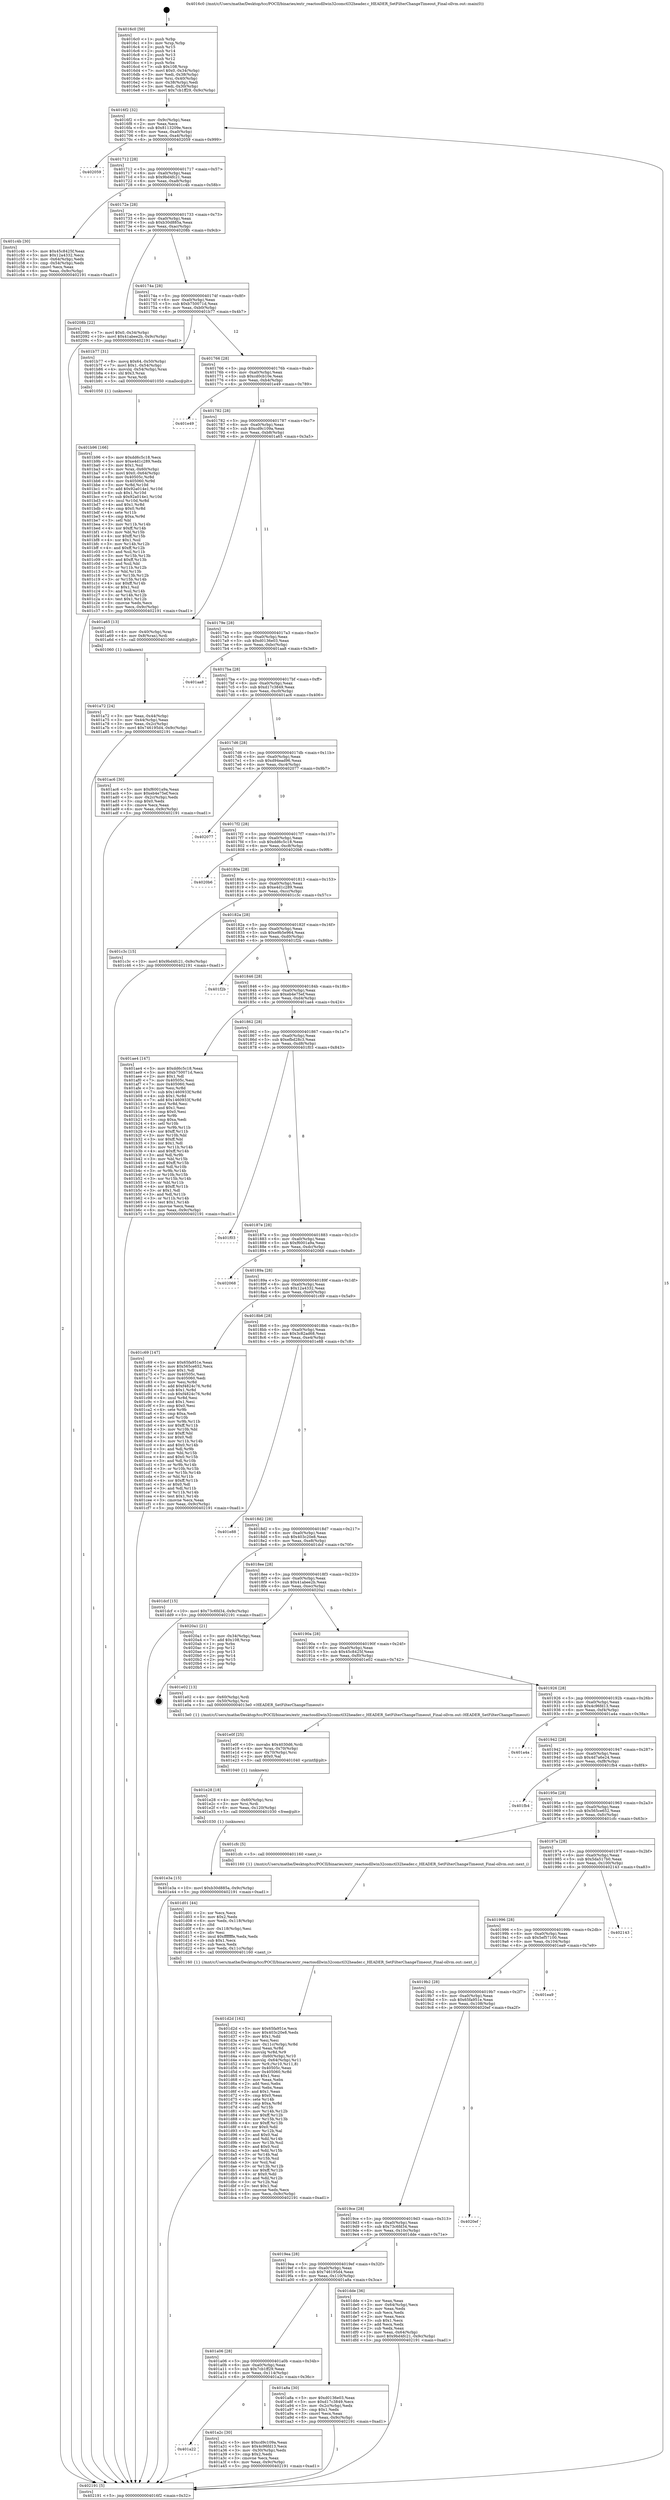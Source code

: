 digraph "0x4016c0" {
  label = "0x4016c0 (/mnt/c/Users/mathe/Desktop/tcc/POCII/binaries/extr_reactosdllwin32comctl32header.c_HEADER_SetFilterChangeTimeout_Final-ollvm.out::main(0))"
  labelloc = "t"
  node[shape=record]

  Entry [label="",width=0.3,height=0.3,shape=circle,fillcolor=black,style=filled]
  "0x4016f2" [label="{
     0x4016f2 [32]\l
     | [instrs]\l
     &nbsp;&nbsp;0x4016f2 \<+6\>: mov -0x9c(%rbp),%eax\l
     &nbsp;&nbsp;0x4016f8 \<+2\>: mov %eax,%ecx\l
     &nbsp;&nbsp;0x4016fa \<+6\>: sub $0x8113209e,%ecx\l
     &nbsp;&nbsp;0x401700 \<+6\>: mov %eax,-0xa0(%rbp)\l
     &nbsp;&nbsp;0x401706 \<+6\>: mov %ecx,-0xa4(%rbp)\l
     &nbsp;&nbsp;0x40170c \<+6\>: je 0000000000402059 \<main+0x999\>\l
  }"]
  "0x402059" [label="{
     0x402059\l
  }", style=dashed]
  "0x401712" [label="{
     0x401712 [28]\l
     | [instrs]\l
     &nbsp;&nbsp;0x401712 \<+5\>: jmp 0000000000401717 \<main+0x57\>\l
     &nbsp;&nbsp;0x401717 \<+6\>: mov -0xa0(%rbp),%eax\l
     &nbsp;&nbsp;0x40171d \<+5\>: sub $0x9bd4fc21,%eax\l
     &nbsp;&nbsp;0x401722 \<+6\>: mov %eax,-0xa8(%rbp)\l
     &nbsp;&nbsp;0x401728 \<+6\>: je 0000000000401c4b \<main+0x58b\>\l
  }"]
  Exit [label="",width=0.3,height=0.3,shape=circle,fillcolor=black,style=filled,peripheries=2]
  "0x401c4b" [label="{
     0x401c4b [30]\l
     | [instrs]\l
     &nbsp;&nbsp;0x401c4b \<+5\>: mov $0x45c8425f,%eax\l
     &nbsp;&nbsp;0x401c50 \<+5\>: mov $0x12a4332,%ecx\l
     &nbsp;&nbsp;0x401c55 \<+3\>: mov -0x64(%rbp),%edx\l
     &nbsp;&nbsp;0x401c58 \<+3\>: cmp -0x54(%rbp),%edx\l
     &nbsp;&nbsp;0x401c5b \<+3\>: cmovl %ecx,%eax\l
     &nbsp;&nbsp;0x401c5e \<+6\>: mov %eax,-0x9c(%rbp)\l
     &nbsp;&nbsp;0x401c64 \<+5\>: jmp 0000000000402191 \<main+0xad1\>\l
  }"]
  "0x40172e" [label="{
     0x40172e [28]\l
     | [instrs]\l
     &nbsp;&nbsp;0x40172e \<+5\>: jmp 0000000000401733 \<main+0x73\>\l
     &nbsp;&nbsp;0x401733 \<+6\>: mov -0xa0(%rbp),%eax\l
     &nbsp;&nbsp;0x401739 \<+5\>: sub $0xb30d885a,%eax\l
     &nbsp;&nbsp;0x40173e \<+6\>: mov %eax,-0xac(%rbp)\l
     &nbsp;&nbsp;0x401744 \<+6\>: je 000000000040208b \<main+0x9cb\>\l
  }"]
  "0x401e3a" [label="{
     0x401e3a [15]\l
     | [instrs]\l
     &nbsp;&nbsp;0x401e3a \<+10\>: movl $0xb30d885a,-0x9c(%rbp)\l
     &nbsp;&nbsp;0x401e44 \<+5\>: jmp 0000000000402191 \<main+0xad1\>\l
  }"]
  "0x40208b" [label="{
     0x40208b [22]\l
     | [instrs]\l
     &nbsp;&nbsp;0x40208b \<+7\>: movl $0x0,-0x34(%rbp)\l
     &nbsp;&nbsp;0x402092 \<+10\>: movl $0x41abee2b,-0x9c(%rbp)\l
     &nbsp;&nbsp;0x40209c \<+5\>: jmp 0000000000402191 \<main+0xad1\>\l
  }"]
  "0x40174a" [label="{
     0x40174a [28]\l
     | [instrs]\l
     &nbsp;&nbsp;0x40174a \<+5\>: jmp 000000000040174f \<main+0x8f\>\l
     &nbsp;&nbsp;0x40174f \<+6\>: mov -0xa0(%rbp),%eax\l
     &nbsp;&nbsp;0x401755 \<+5\>: sub $0xb750071d,%eax\l
     &nbsp;&nbsp;0x40175a \<+6\>: mov %eax,-0xb0(%rbp)\l
     &nbsp;&nbsp;0x401760 \<+6\>: je 0000000000401b77 \<main+0x4b7\>\l
  }"]
  "0x401e28" [label="{
     0x401e28 [18]\l
     | [instrs]\l
     &nbsp;&nbsp;0x401e28 \<+4\>: mov -0x60(%rbp),%rsi\l
     &nbsp;&nbsp;0x401e2c \<+3\>: mov %rsi,%rdi\l
     &nbsp;&nbsp;0x401e2f \<+6\>: mov %eax,-0x120(%rbp)\l
     &nbsp;&nbsp;0x401e35 \<+5\>: call 0000000000401030 \<free@plt\>\l
     | [calls]\l
     &nbsp;&nbsp;0x401030 \{1\} (unknown)\l
  }"]
  "0x401b77" [label="{
     0x401b77 [31]\l
     | [instrs]\l
     &nbsp;&nbsp;0x401b77 \<+8\>: movq $0x64,-0x50(%rbp)\l
     &nbsp;&nbsp;0x401b7f \<+7\>: movl $0x1,-0x54(%rbp)\l
     &nbsp;&nbsp;0x401b86 \<+4\>: movslq -0x54(%rbp),%rax\l
     &nbsp;&nbsp;0x401b8a \<+4\>: shl $0x3,%rax\l
     &nbsp;&nbsp;0x401b8e \<+3\>: mov %rax,%rdi\l
     &nbsp;&nbsp;0x401b91 \<+5\>: call 0000000000401050 \<malloc@plt\>\l
     | [calls]\l
     &nbsp;&nbsp;0x401050 \{1\} (unknown)\l
  }"]
  "0x401766" [label="{
     0x401766 [28]\l
     | [instrs]\l
     &nbsp;&nbsp;0x401766 \<+5\>: jmp 000000000040176b \<main+0xab\>\l
     &nbsp;&nbsp;0x40176b \<+6\>: mov -0xa0(%rbp),%eax\l
     &nbsp;&nbsp;0x401771 \<+5\>: sub $0xcd0cb10e,%eax\l
     &nbsp;&nbsp;0x401776 \<+6\>: mov %eax,-0xb4(%rbp)\l
     &nbsp;&nbsp;0x40177c \<+6\>: je 0000000000401e49 \<main+0x789\>\l
  }"]
  "0x401e0f" [label="{
     0x401e0f [25]\l
     | [instrs]\l
     &nbsp;&nbsp;0x401e0f \<+10\>: movabs $0x4030d6,%rdi\l
     &nbsp;&nbsp;0x401e19 \<+4\>: mov %rax,-0x70(%rbp)\l
     &nbsp;&nbsp;0x401e1d \<+4\>: mov -0x70(%rbp),%rsi\l
     &nbsp;&nbsp;0x401e21 \<+2\>: mov $0x0,%al\l
     &nbsp;&nbsp;0x401e23 \<+5\>: call 0000000000401040 \<printf@plt\>\l
     | [calls]\l
     &nbsp;&nbsp;0x401040 \{1\} (unknown)\l
  }"]
  "0x401e49" [label="{
     0x401e49\l
  }", style=dashed]
  "0x401782" [label="{
     0x401782 [28]\l
     | [instrs]\l
     &nbsp;&nbsp;0x401782 \<+5\>: jmp 0000000000401787 \<main+0xc7\>\l
     &nbsp;&nbsp;0x401787 \<+6\>: mov -0xa0(%rbp),%eax\l
     &nbsp;&nbsp;0x40178d \<+5\>: sub $0xcd9c109a,%eax\l
     &nbsp;&nbsp;0x401792 \<+6\>: mov %eax,-0xb8(%rbp)\l
     &nbsp;&nbsp;0x401798 \<+6\>: je 0000000000401a65 \<main+0x3a5\>\l
  }"]
  "0x401d2d" [label="{
     0x401d2d [162]\l
     | [instrs]\l
     &nbsp;&nbsp;0x401d2d \<+5\>: mov $0x65fa951e,%ecx\l
     &nbsp;&nbsp;0x401d32 \<+5\>: mov $0x403c20e8,%edx\l
     &nbsp;&nbsp;0x401d37 \<+3\>: mov $0x1,%dil\l
     &nbsp;&nbsp;0x401d3a \<+2\>: xor %esi,%esi\l
     &nbsp;&nbsp;0x401d3c \<+7\>: mov -0x11c(%rbp),%r8d\l
     &nbsp;&nbsp;0x401d43 \<+4\>: imul %eax,%r8d\l
     &nbsp;&nbsp;0x401d47 \<+3\>: movslq %r8d,%r9\l
     &nbsp;&nbsp;0x401d4a \<+4\>: mov -0x60(%rbp),%r10\l
     &nbsp;&nbsp;0x401d4e \<+4\>: movslq -0x64(%rbp),%r11\l
     &nbsp;&nbsp;0x401d52 \<+4\>: mov %r9,(%r10,%r11,8)\l
     &nbsp;&nbsp;0x401d56 \<+7\>: mov 0x40505c,%eax\l
     &nbsp;&nbsp;0x401d5d \<+8\>: mov 0x405060,%r8d\l
     &nbsp;&nbsp;0x401d65 \<+3\>: sub $0x1,%esi\l
     &nbsp;&nbsp;0x401d68 \<+2\>: mov %eax,%ebx\l
     &nbsp;&nbsp;0x401d6a \<+2\>: add %esi,%ebx\l
     &nbsp;&nbsp;0x401d6c \<+3\>: imul %ebx,%eax\l
     &nbsp;&nbsp;0x401d6f \<+3\>: and $0x1,%eax\l
     &nbsp;&nbsp;0x401d72 \<+3\>: cmp $0x0,%eax\l
     &nbsp;&nbsp;0x401d75 \<+4\>: sete %r14b\l
     &nbsp;&nbsp;0x401d79 \<+4\>: cmp $0xa,%r8d\l
     &nbsp;&nbsp;0x401d7d \<+4\>: setl %r15b\l
     &nbsp;&nbsp;0x401d81 \<+3\>: mov %r14b,%r12b\l
     &nbsp;&nbsp;0x401d84 \<+4\>: xor $0xff,%r12b\l
     &nbsp;&nbsp;0x401d88 \<+3\>: mov %r15b,%r13b\l
     &nbsp;&nbsp;0x401d8b \<+4\>: xor $0xff,%r13b\l
     &nbsp;&nbsp;0x401d8f \<+4\>: xor $0x0,%dil\l
     &nbsp;&nbsp;0x401d93 \<+3\>: mov %r12b,%al\l
     &nbsp;&nbsp;0x401d96 \<+2\>: and $0x0,%al\l
     &nbsp;&nbsp;0x401d98 \<+3\>: and %dil,%r14b\l
     &nbsp;&nbsp;0x401d9b \<+3\>: mov %r13b,%sil\l
     &nbsp;&nbsp;0x401d9e \<+4\>: and $0x0,%sil\l
     &nbsp;&nbsp;0x401da2 \<+3\>: and %dil,%r15b\l
     &nbsp;&nbsp;0x401da5 \<+3\>: or %r14b,%al\l
     &nbsp;&nbsp;0x401da8 \<+3\>: or %r15b,%sil\l
     &nbsp;&nbsp;0x401dab \<+3\>: xor %sil,%al\l
     &nbsp;&nbsp;0x401dae \<+3\>: or %r13b,%r12b\l
     &nbsp;&nbsp;0x401db1 \<+4\>: xor $0xff,%r12b\l
     &nbsp;&nbsp;0x401db5 \<+4\>: or $0x0,%dil\l
     &nbsp;&nbsp;0x401db9 \<+3\>: and %dil,%r12b\l
     &nbsp;&nbsp;0x401dbc \<+3\>: or %r12b,%al\l
     &nbsp;&nbsp;0x401dbf \<+2\>: test $0x1,%al\l
     &nbsp;&nbsp;0x401dc1 \<+3\>: cmovne %edx,%ecx\l
     &nbsp;&nbsp;0x401dc4 \<+6\>: mov %ecx,-0x9c(%rbp)\l
     &nbsp;&nbsp;0x401dca \<+5\>: jmp 0000000000402191 \<main+0xad1\>\l
  }"]
  "0x401a65" [label="{
     0x401a65 [13]\l
     | [instrs]\l
     &nbsp;&nbsp;0x401a65 \<+4\>: mov -0x40(%rbp),%rax\l
     &nbsp;&nbsp;0x401a69 \<+4\>: mov 0x8(%rax),%rdi\l
     &nbsp;&nbsp;0x401a6d \<+5\>: call 0000000000401060 \<atoi@plt\>\l
     | [calls]\l
     &nbsp;&nbsp;0x401060 \{1\} (unknown)\l
  }"]
  "0x40179e" [label="{
     0x40179e [28]\l
     | [instrs]\l
     &nbsp;&nbsp;0x40179e \<+5\>: jmp 00000000004017a3 \<main+0xe3\>\l
     &nbsp;&nbsp;0x4017a3 \<+6\>: mov -0xa0(%rbp),%eax\l
     &nbsp;&nbsp;0x4017a9 \<+5\>: sub $0xd0136e03,%eax\l
     &nbsp;&nbsp;0x4017ae \<+6\>: mov %eax,-0xbc(%rbp)\l
     &nbsp;&nbsp;0x4017b4 \<+6\>: je 0000000000401aa8 \<main+0x3e8\>\l
  }"]
  "0x401d01" [label="{
     0x401d01 [44]\l
     | [instrs]\l
     &nbsp;&nbsp;0x401d01 \<+2\>: xor %ecx,%ecx\l
     &nbsp;&nbsp;0x401d03 \<+5\>: mov $0x2,%edx\l
     &nbsp;&nbsp;0x401d08 \<+6\>: mov %edx,-0x118(%rbp)\l
     &nbsp;&nbsp;0x401d0e \<+1\>: cltd\l
     &nbsp;&nbsp;0x401d0f \<+6\>: mov -0x118(%rbp),%esi\l
     &nbsp;&nbsp;0x401d15 \<+2\>: idiv %esi\l
     &nbsp;&nbsp;0x401d17 \<+6\>: imul $0xfffffffe,%edx,%edx\l
     &nbsp;&nbsp;0x401d1d \<+3\>: sub $0x1,%ecx\l
     &nbsp;&nbsp;0x401d20 \<+2\>: sub %ecx,%edx\l
     &nbsp;&nbsp;0x401d22 \<+6\>: mov %edx,-0x11c(%rbp)\l
     &nbsp;&nbsp;0x401d28 \<+5\>: call 0000000000401160 \<next_i\>\l
     | [calls]\l
     &nbsp;&nbsp;0x401160 \{1\} (/mnt/c/Users/mathe/Desktop/tcc/POCII/binaries/extr_reactosdllwin32comctl32header.c_HEADER_SetFilterChangeTimeout_Final-ollvm.out::next_i)\l
  }"]
  "0x401aa8" [label="{
     0x401aa8\l
  }", style=dashed]
  "0x4017ba" [label="{
     0x4017ba [28]\l
     | [instrs]\l
     &nbsp;&nbsp;0x4017ba \<+5\>: jmp 00000000004017bf \<main+0xff\>\l
     &nbsp;&nbsp;0x4017bf \<+6\>: mov -0xa0(%rbp),%eax\l
     &nbsp;&nbsp;0x4017c5 \<+5\>: sub $0xd17c3849,%eax\l
     &nbsp;&nbsp;0x4017ca \<+6\>: mov %eax,-0xc0(%rbp)\l
     &nbsp;&nbsp;0x4017d0 \<+6\>: je 0000000000401ac6 \<main+0x406\>\l
  }"]
  "0x401b96" [label="{
     0x401b96 [166]\l
     | [instrs]\l
     &nbsp;&nbsp;0x401b96 \<+5\>: mov $0xdd6c5c18,%ecx\l
     &nbsp;&nbsp;0x401b9b \<+5\>: mov $0xe4d1c289,%edx\l
     &nbsp;&nbsp;0x401ba0 \<+3\>: mov $0x1,%sil\l
     &nbsp;&nbsp;0x401ba3 \<+4\>: mov %rax,-0x60(%rbp)\l
     &nbsp;&nbsp;0x401ba7 \<+7\>: movl $0x0,-0x64(%rbp)\l
     &nbsp;&nbsp;0x401bae \<+8\>: mov 0x40505c,%r8d\l
     &nbsp;&nbsp;0x401bb6 \<+8\>: mov 0x405060,%r9d\l
     &nbsp;&nbsp;0x401bbe \<+3\>: mov %r8d,%r10d\l
     &nbsp;&nbsp;0x401bc1 \<+7\>: add $0x92a014e1,%r10d\l
     &nbsp;&nbsp;0x401bc8 \<+4\>: sub $0x1,%r10d\l
     &nbsp;&nbsp;0x401bcc \<+7\>: sub $0x92a014e1,%r10d\l
     &nbsp;&nbsp;0x401bd3 \<+4\>: imul %r10d,%r8d\l
     &nbsp;&nbsp;0x401bd7 \<+4\>: and $0x1,%r8d\l
     &nbsp;&nbsp;0x401bdb \<+4\>: cmp $0x0,%r8d\l
     &nbsp;&nbsp;0x401bdf \<+4\>: sete %r11b\l
     &nbsp;&nbsp;0x401be3 \<+4\>: cmp $0xa,%r9d\l
     &nbsp;&nbsp;0x401be7 \<+3\>: setl %bl\l
     &nbsp;&nbsp;0x401bea \<+3\>: mov %r11b,%r14b\l
     &nbsp;&nbsp;0x401bed \<+4\>: xor $0xff,%r14b\l
     &nbsp;&nbsp;0x401bf1 \<+3\>: mov %bl,%r15b\l
     &nbsp;&nbsp;0x401bf4 \<+4\>: xor $0xff,%r15b\l
     &nbsp;&nbsp;0x401bf8 \<+4\>: xor $0x1,%sil\l
     &nbsp;&nbsp;0x401bfc \<+3\>: mov %r14b,%r12b\l
     &nbsp;&nbsp;0x401bff \<+4\>: and $0xff,%r12b\l
     &nbsp;&nbsp;0x401c03 \<+3\>: and %sil,%r11b\l
     &nbsp;&nbsp;0x401c06 \<+3\>: mov %r15b,%r13b\l
     &nbsp;&nbsp;0x401c09 \<+4\>: and $0xff,%r13b\l
     &nbsp;&nbsp;0x401c0d \<+3\>: and %sil,%bl\l
     &nbsp;&nbsp;0x401c10 \<+3\>: or %r11b,%r12b\l
     &nbsp;&nbsp;0x401c13 \<+3\>: or %bl,%r13b\l
     &nbsp;&nbsp;0x401c16 \<+3\>: xor %r13b,%r12b\l
     &nbsp;&nbsp;0x401c19 \<+3\>: or %r15b,%r14b\l
     &nbsp;&nbsp;0x401c1c \<+4\>: xor $0xff,%r14b\l
     &nbsp;&nbsp;0x401c20 \<+4\>: or $0x1,%sil\l
     &nbsp;&nbsp;0x401c24 \<+3\>: and %sil,%r14b\l
     &nbsp;&nbsp;0x401c27 \<+3\>: or %r14b,%r12b\l
     &nbsp;&nbsp;0x401c2a \<+4\>: test $0x1,%r12b\l
     &nbsp;&nbsp;0x401c2e \<+3\>: cmovne %edx,%ecx\l
     &nbsp;&nbsp;0x401c31 \<+6\>: mov %ecx,-0x9c(%rbp)\l
     &nbsp;&nbsp;0x401c37 \<+5\>: jmp 0000000000402191 \<main+0xad1\>\l
  }"]
  "0x401ac6" [label="{
     0x401ac6 [30]\l
     | [instrs]\l
     &nbsp;&nbsp;0x401ac6 \<+5\>: mov $0xf6001a9a,%eax\l
     &nbsp;&nbsp;0x401acb \<+5\>: mov $0xeb4e75ef,%ecx\l
     &nbsp;&nbsp;0x401ad0 \<+3\>: mov -0x2c(%rbp),%edx\l
     &nbsp;&nbsp;0x401ad3 \<+3\>: cmp $0x0,%edx\l
     &nbsp;&nbsp;0x401ad6 \<+3\>: cmove %ecx,%eax\l
     &nbsp;&nbsp;0x401ad9 \<+6\>: mov %eax,-0x9c(%rbp)\l
     &nbsp;&nbsp;0x401adf \<+5\>: jmp 0000000000402191 \<main+0xad1\>\l
  }"]
  "0x4017d6" [label="{
     0x4017d6 [28]\l
     | [instrs]\l
     &nbsp;&nbsp;0x4017d6 \<+5\>: jmp 00000000004017db \<main+0x11b\>\l
     &nbsp;&nbsp;0x4017db \<+6\>: mov -0xa0(%rbp),%eax\l
     &nbsp;&nbsp;0x4017e1 \<+5\>: sub $0xd94ead96,%eax\l
     &nbsp;&nbsp;0x4017e6 \<+6\>: mov %eax,-0xc4(%rbp)\l
     &nbsp;&nbsp;0x4017ec \<+6\>: je 0000000000402077 \<main+0x9b7\>\l
  }"]
  "0x401a72" [label="{
     0x401a72 [24]\l
     | [instrs]\l
     &nbsp;&nbsp;0x401a72 \<+3\>: mov %eax,-0x44(%rbp)\l
     &nbsp;&nbsp;0x401a75 \<+3\>: mov -0x44(%rbp),%eax\l
     &nbsp;&nbsp;0x401a78 \<+3\>: mov %eax,-0x2c(%rbp)\l
     &nbsp;&nbsp;0x401a7b \<+10\>: movl $0x746195d4,-0x9c(%rbp)\l
     &nbsp;&nbsp;0x401a85 \<+5\>: jmp 0000000000402191 \<main+0xad1\>\l
  }"]
  "0x402077" [label="{
     0x402077\l
  }", style=dashed]
  "0x4017f2" [label="{
     0x4017f2 [28]\l
     | [instrs]\l
     &nbsp;&nbsp;0x4017f2 \<+5\>: jmp 00000000004017f7 \<main+0x137\>\l
     &nbsp;&nbsp;0x4017f7 \<+6\>: mov -0xa0(%rbp),%eax\l
     &nbsp;&nbsp;0x4017fd \<+5\>: sub $0xdd6c5c18,%eax\l
     &nbsp;&nbsp;0x401802 \<+6\>: mov %eax,-0xc8(%rbp)\l
     &nbsp;&nbsp;0x401808 \<+6\>: je 00000000004020b6 \<main+0x9f6\>\l
  }"]
  "0x4016c0" [label="{
     0x4016c0 [50]\l
     | [instrs]\l
     &nbsp;&nbsp;0x4016c0 \<+1\>: push %rbp\l
     &nbsp;&nbsp;0x4016c1 \<+3\>: mov %rsp,%rbp\l
     &nbsp;&nbsp;0x4016c4 \<+2\>: push %r15\l
     &nbsp;&nbsp;0x4016c6 \<+2\>: push %r14\l
     &nbsp;&nbsp;0x4016c8 \<+2\>: push %r13\l
     &nbsp;&nbsp;0x4016ca \<+2\>: push %r12\l
     &nbsp;&nbsp;0x4016cc \<+1\>: push %rbx\l
     &nbsp;&nbsp;0x4016cd \<+7\>: sub $0x108,%rsp\l
     &nbsp;&nbsp;0x4016d4 \<+7\>: movl $0x0,-0x34(%rbp)\l
     &nbsp;&nbsp;0x4016db \<+3\>: mov %edi,-0x38(%rbp)\l
     &nbsp;&nbsp;0x4016de \<+4\>: mov %rsi,-0x40(%rbp)\l
     &nbsp;&nbsp;0x4016e2 \<+3\>: mov -0x38(%rbp),%edi\l
     &nbsp;&nbsp;0x4016e5 \<+3\>: mov %edi,-0x30(%rbp)\l
     &nbsp;&nbsp;0x4016e8 \<+10\>: movl $0x7cb1ff29,-0x9c(%rbp)\l
  }"]
  "0x4020b6" [label="{
     0x4020b6\l
  }", style=dashed]
  "0x40180e" [label="{
     0x40180e [28]\l
     | [instrs]\l
     &nbsp;&nbsp;0x40180e \<+5\>: jmp 0000000000401813 \<main+0x153\>\l
     &nbsp;&nbsp;0x401813 \<+6\>: mov -0xa0(%rbp),%eax\l
     &nbsp;&nbsp;0x401819 \<+5\>: sub $0xe4d1c289,%eax\l
     &nbsp;&nbsp;0x40181e \<+6\>: mov %eax,-0xcc(%rbp)\l
     &nbsp;&nbsp;0x401824 \<+6\>: je 0000000000401c3c \<main+0x57c\>\l
  }"]
  "0x402191" [label="{
     0x402191 [5]\l
     | [instrs]\l
     &nbsp;&nbsp;0x402191 \<+5\>: jmp 00000000004016f2 \<main+0x32\>\l
  }"]
  "0x401c3c" [label="{
     0x401c3c [15]\l
     | [instrs]\l
     &nbsp;&nbsp;0x401c3c \<+10\>: movl $0x9bd4fc21,-0x9c(%rbp)\l
     &nbsp;&nbsp;0x401c46 \<+5\>: jmp 0000000000402191 \<main+0xad1\>\l
  }"]
  "0x40182a" [label="{
     0x40182a [28]\l
     | [instrs]\l
     &nbsp;&nbsp;0x40182a \<+5\>: jmp 000000000040182f \<main+0x16f\>\l
     &nbsp;&nbsp;0x40182f \<+6\>: mov -0xa0(%rbp),%eax\l
     &nbsp;&nbsp;0x401835 \<+5\>: sub $0xe9b5e964,%eax\l
     &nbsp;&nbsp;0x40183a \<+6\>: mov %eax,-0xd0(%rbp)\l
     &nbsp;&nbsp;0x401840 \<+6\>: je 0000000000401f2b \<main+0x86b\>\l
  }"]
  "0x401a22" [label="{
     0x401a22\l
  }", style=dashed]
  "0x401f2b" [label="{
     0x401f2b\l
  }", style=dashed]
  "0x401846" [label="{
     0x401846 [28]\l
     | [instrs]\l
     &nbsp;&nbsp;0x401846 \<+5\>: jmp 000000000040184b \<main+0x18b\>\l
     &nbsp;&nbsp;0x40184b \<+6\>: mov -0xa0(%rbp),%eax\l
     &nbsp;&nbsp;0x401851 \<+5\>: sub $0xeb4e75ef,%eax\l
     &nbsp;&nbsp;0x401856 \<+6\>: mov %eax,-0xd4(%rbp)\l
     &nbsp;&nbsp;0x40185c \<+6\>: je 0000000000401ae4 \<main+0x424\>\l
  }"]
  "0x401a2c" [label="{
     0x401a2c [30]\l
     | [instrs]\l
     &nbsp;&nbsp;0x401a2c \<+5\>: mov $0xcd9c109a,%eax\l
     &nbsp;&nbsp;0x401a31 \<+5\>: mov $0x4c96fd13,%ecx\l
     &nbsp;&nbsp;0x401a36 \<+3\>: mov -0x30(%rbp),%edx\l
     &nbsp;&nbsp;0x401a39 \<+3\>: cmp $0x2,%edx\l
     &nbsp;&nbsp;0x401a3c \<+3\>: cmovne %ecx,%eax\l
     &nbsp;&nbsp;0x401a3f \<+6\>: mov %eax,-0x9c(%rbp)\l
     &nbsp;&nbsp;0x401a45 \<+5\>: jmp 0000000000402191 \<main+0xad1\>\l
  }"]
  "0x401ae4" [label="{
     0x401ae4 [147]\l
     | [instrs]\l
     &nbsp;&nbsp;0x401ae4 \<+5\>: mov $0xdd6c5c18,%eax\l
     &nbsp;&nbsp;0x401ae9 \<+5\>: mov $0xb750071d,%ecx\l
     &nbsp;&nbsp;0x401aee \<+2\>: mov $0x1,%dl\l
     &nbsp;&nbsp;0x401af0 \<+7\>: mov 0x40505c,%esi\l
     &nbsp;&nbsp;0x401af7 \<+7\>: mov 0x405060,%edi\l
     &nbsp;&nbsp;0x401afe \<+3\>: mov %esi,%r8d\l
     &nbsp;&nbsp;0x401b01 \<+7\>: sub $0x1460933f,%r8d\l
     &nbsp;&nbsp;0x401b08 \<+4\>: sub $0x1,%r8d\l
     &nbsp;&nbsp;0x401b0c \<+7\>: add $0x1460933f,%r8d\l
     &nbsp;&nbsp;0x401b13 \<+4\>: imul %r8d,%esi\l
     &nbsp;&nbsp;0x401b17 \<+3\>: and $0x1,%esi\l
     &nbsp;&nbsp;0x401b1a \<+3\>: cmp $0x0,%esi\l
     &nbsp;&nbsp;0x401b1d \<+4\>: sete %r9b\l
     &nbsp;&nbsp;0x401b21 \<+3\>: cmp $0xa,%edi\l
     &nbsp;&nbsp;0x401b24 \<+4\>: setl %r10b\l
     &nbsp;&nbsp;0x401b28 \<+3\>: mov %r9b,%r11b\l
     &nbsp;&nbsp;0x401b2b \<+4\>: xor $0xff,%r11b\l
     &nbsp;&nbsp;0x401b2f \<+3\>: mov %r10b,%bl\l
     &nbsp;&nbsp;0x401b32 \<+3\>: xor $0xff,%bl\l
     &nbsp;&nbsp;0x401b35 \<+3\>: xor $0x1,%dl\l
     &nbsp;&nbsp;0x401b38 \<+3\>: mov %r11b,%r14b\l
     &nbsp;&nbsp;0x401b3b \<+4\>: and $0xff,%r14b\l
     &nbsp;&nbsp;0x401b3f \<+3\>: and %dl,%r9b\l
     &nbsp;&nbsp;0x401b42 \<+3\>: mov %bl,%r15b\l
     &nbsp;&nbsp;0x401b45 \<+4\>: and $0xff,%r15b\l
     &nbsp;&nbsp;0x401b49 \<+3\>: and %dl,%r10b\l
     &nbsp;&nbsp;0x401b4c \<+3\>: or %r9b,%r14b\l
     &nbsp;&nbsp;0x401b4f \<+3\>: or %r10b,%r15b\l
     &nbsp;&nbsp;0x401b52 \<+3\>: xor %r15b,%r14b\l
     &nbsp;&nbsp;0x401b55 \<+3\>: or %bl,%r11b\l
     &nbsp;&nbsp;0x401b58 \<+4\>: xor $0xff,%r11b\l
     &nbsp;&nbsp;0x401b5c \<+3\>: or $0x1,%dl\l
     &nbsp;&nbsp;0x401b5f \<+3\>: and %dl,%r11b\l
     &nbsp;&nbsp;0x401b62 \<+3\>: or %r11b,%r14b\l
     &nbsp;&nbsp;0x401b65 \<+4\>: test $0x1,%r14b\l
     &nbsp;&nbsp;0x401b69 \<+3\>: cmovne %ecx,%eax\l
     &nbsp;&nbsp;0x401b6c \<+6\>: mov %eax,-0x9c(%rbp)\l
     &nbsp;&nbsp;0x401b72 \<+5\>: jmp 0000000000402191 \<main+0xad1\>\l
  }"]
  "0x401862" [label="{
     0x401862 [28]\l
     | [instrs]\l
     &nbsp;&nbsp;0x401862 \<+5\>: jmp 0000000000401867 \<main+0x1a7\>\l
     &nbsp;&nbsp;0x401867 \<+6\>: mov -0xa0(%rbp),%eax\l
     &nbsp;&nbsp;0x40186d \<+5\>: sub $0xefbd28c3,%eax\l
     &nbsp;&nbsp;0x401872 \<+6\>: mov %eax,-0xd8(%rbp)\l
     &nbsp;&nbsp;0x401878 \<+6\>: je 0000000000401f03 \<main+0x843\>\l
  }"]
  "0x401a06" [label="{
     0x401a06 [28]\l
     | [instrs]\l
     &nbsp;&nbsp;0x401a06 \<+5\>: jmp 0000000000401a0b \<main+0x34b\>\l
     &nbsp;&nbsp;0x401a0b \<+6\>: mov -0xa0(%rbp),%eax\l
     &nbsp;&nbsp;0x401a11 \<+5\>: sub $0x7cb1ff29,%eax\l
     &nbsp;&nbsp;0x401a16 \<+6\>: mov %eax,-0x114(%rbp)\l
     &nbsp;&nbsp;0x401a1c \<+6\>: je 0000000000401a2c \<main+0x36c\>\l
  }"]
  "0x401f03" [label="{
     0x401f03\l
  }", style=dashed]
  "0x40187e" [label="{
     0x40187e [28]\l
     | [instrs]\l
     &nbsp;&nbsp;0x40187e \<+5\>: jmp 0000000000401883 \<main+0x1c3\>\l
     &nbsp;&nbsp;0x401883 \<+6\>: mov -0xa0(%rbp),%eax\l
     &nbsp;&nbsp;0x401889 \<+5\>: sub $0xf6001a9a,%eax\l
     &nbsp;&nbsp;0x40188e \<+6\>: mov %eax,-0xdc(%rbp)\l
     &nbsp;&nbsp;0x401894 \<+6\>: je 0000000000402068 \<main+0x9a8\>\l
  }"]
  "0x401a8a" [label="{
     0x401a8a [30]\l
     | [instrs]\l
     &nbsp;&nbsp;0x401a8a \<+5\>: mov $0xd0136e03,%eax\l
     &nbsp;&nbsp;0x401a8f \<+5\>: mov $0xd17c3849,%ecx\l
     &nbsp;&nbsp;0x401a94 \<+3\>: mov -0x2c(%rbp),%edx\l
     &nbsp;&nbsp;0x401a97 \<+3\>: cmp $0x1,%edx\l
     &nbsp;&nbsp;0x401a9a \<+3\>: cmovl %ecx,%eax\l
     &nbsp;&nbsp;0x401a9d \<+6\>: mov %eax,-0x9c(%rbp)\l
     &nbsp;&nbsp;0x401aa3 \<+5\>: jmp 0000000000402191 \<main+0xad1\>\l
  }"]
  "0x402068" [label="{
     0x402068\l
  }", style=dashed]
  "0x40189a" [label="{
     0x40189a [28]\l
     | [instrs]\l
     &nbsp;&nbsp;0x40189a \<+5\>: jmp 000000000040189f \<main+0x1df\>\l
     &nbsp;&nbsp;0x40189f \<+6\>: mov -0xa0(%rbp),%eax\l
     &nbsp;&nbsp;0x4018a5 \<+5\>: sub $0x12a4332,%eax\l
     &nbsp;&nbsp;0x4018aa \<+6\>: mov %eax,-0xe0(%rbp)\l
     &nbsp;&nbsp;0x4018b0 \<+6\>: je 0000000000401c69 \<main+0x5a9\>\l
  }"]
  "0x4019ea" [label="{
     0x4019ea [28]\l
     | [instrs]\l
     &nbsp;&nbsp;0x4019ea \<+5\>: jmp 00000000004019ef \<main+0x32f\>\l
     &nbsp;&nbsp;0x4019ef \<+6\>: mov -0xa0(%rbp),%eax\l
     &nbsp;&nbsp;0x4019f5 \<+5\>: sub $0x746195d4,%eax\l
     &nbsp;&nbsp;0x4019fa \<+6\>: mov %eax,-0x110(%rbp)\l
     &nbsp;&nbsp;0x401a00 \<+6\>: je 0000000000401a8a \<main+0x3ca\>\l
  }"]
  "0x401c69" [label="{
     0x401c69 [147]\l
     | [instrs]\l
     &nbsp;&nbsp;0x401c69 \<+5\>: mov $0x65fa951e,%eax\l
     &nbsp;&nbsp;0x401c6e \<+5\>: mov $0x565ce652,%ecx\l
     &nbsp;&nbsp;0x401c73 \<+2\>: mov $0x1,%dl\l
     &nbsp;&nbsp;0x401c75 \<+7\>: mov 0x40505c,%esi\l
     &nbsp;&nbsp;0x401c7c \<+7\>: mov 0x405060,%edi\l
     &nbsp;&nbsp;0x401c83 \<+3\>: mov %esi,%r8d\l
     &nbsp;&nbsp;0x401c86 \<+7\>: add $0xf4824c76,%r8d\l
     &nbsp;&nbsp;0x401c8d \<+4\>: sub $0x1,%r8d\l
     &nbsp;&nbsp;0x401c91 \<+7\>: sub $0xf4824c76,%r8d\l
     &nbsp;&nbsp;0x401c98 \<+4\>: imul %r8d,%esi\l
     &nbsp;&nbsp;0x401c9c \<+3\>: and $0x1,%esi\l
     &nbsp;&nbsp;0x401c9f \<+3\>: cmp $0x0,%esi\l
     &nbsp;&nbsp;0x401ca2 \<+4\>: sete %r9b\l
     &nbsp;&nbsp;0x401ca6 \<+3\>: cmp $0xa,%edi\l
     &nbsp;&nbsp;0x401ca9 \<+4\>: setl %r10b\l
     &nbsp;&nbsp;0x401cad \<+3\>: mov %r9b,%r11b\l
     &nbsp;&nbsp;0x401cb0 \<+4\>: xor $0xff,%r11b\l
     &nbsp;&nbsp;0x401cb4 \<+3\>: mov %r10b,%bl\l
     &nbsp;&nbsp;0x401cb7 \<+3\>: xor $0xff,%bl\l
     &nbsp;&nbsp;0x401cba \<+3\>: xor $0x0,%dl\l
     &nbsp;&nbsp;0x401cbd \<+3\>: mov %r11b,%r14b\l
     &nbsp;&nbsp;0x401cc0 \<+4\>: and $0x0,%r14b\l
     &nbsp;&nbsp;0x401cc4 \<+3\>: and %dl,%r9b\l
     &nbsp;&nbsp;0x401cc7 \<+3\>: mov %bl,%r15b\l
     &nbsp;&nbsp;0x401cca \<+4\>: and $0x0,%r15b\l
     &nbsp;&nbsp;0x401cce \<+3\>: and %dl,%r10b\l
     &nbsp;&nbsp;0x401cd1 \<+3\>: or %r9b,%r14b\l
     &nbsp;&nbsp;0x401cd4 \<+3\>: or %r10b,%r15b\l
     &nbsp;&nbsp;0x401cd7 \<+3\>: xor %r15b,%r14b\l
     &nbsp;&nbsp;0x401cda \<+3\>: or %bl,%r11b\l
     &nbsp;&nbsp;0x401cdd \<+4\>: xor $0xff,%r11b\l
     &nbsp;&nbsp;0x401ce1 \<+3\>: or $0x0,%dl\l
     &nbsp;&nbsp;0x401ce4 \<+3\>: and %dl,%r11b\l
     &nbsp;&nbsp;0x401ce7 \<+3\>: or %r11b,%r14b\l
     &nbsp;&nbsp;0x401cea \<+4\>: test $0x1,%r14b\l
     &nbsp;&nbsp;0x401cee \<+3\>: cmovne %ecx,%eax\l
     &nbsp;&nbsp;0x401cf1 \<+6\>: mov %eax,-0x9c(%rbp)\l
     &nbsp;&nbsp;0x401cf7 \<+5\>: jmp 0000000000402191 \<main+0xad1\>\l
  }"]
  "0x4018b6" [label="{
     0x4018b6 [28]\l
     | [instrs]\l
     &nbsp;&nbsp;0x4018b6 \<+5\>: jmp 00000000004018bb \<main+0x1fb\>\l
     &nbsp;&nbsp;0x4018bb \<+6\>: mov -0xa0(%rbp),%eax\l
     &nbsp;&nbsp;0x4018c1 \<+5\>: sub $0x3c82ad68,%eax\l
     &nbsp;&nbsp;0x4018c6 \<+6\>: mov %eax,-0xe4(%rbp)\l
     &nbsp;&nbsp;0x4018cc \<+6\>: je 0000000000401e88 \<main+0x7c8\>\l
  }"]
  "0x401dde" [label="{
     0x401dde [36]\l
     | [instrs]\l
     &nbsp;&nbsp;0x401dde \<+2\>: xor %eax,%eax\l
     &nbsp;&nbsp;0x401de0 \<+3\>: mov -0x64(%rbp),%ecx\l
     &nbsp;&nbsp;0x401de3 \<+2\>: mov %eax,%edx\l
     &nbsp;&nbsp;0x401de5 \<+2\>: sub %ecx,%edx\l
     &nbsp;&nbsp;0x401de7 \<+2\>: mov %eax,%ecx\l
     &nbsp;&nbsp;0x401de9 \<+3\>: sub $0x1,%ecx\l
     &nbsp;&nbsp;0x401dec \<+2\>: add %ecx,%edx\l
     &nbsp;&nbsp;0x401dee \<+2\>: sub %edx,%eax\l
     &nbsp;&nbsp;0x401df0 \<+3\>: mov %eax,-0x64(%rbp)\l
     &nbsp;&nbsp;0x401df3 \<+10\>: movl $0x9bd4fc21,-0x9c(%rbp)\l
     &nbsp;&nbsp;0x401dfd \<+5\>: jmp 0000000000402191 \<main+0xad1\>\l
  }"]
  "0x401e88" [label="{
     0x401e88\l
  }", style=dashed]
  "0x4018d2" [label="{
     0x4018d2 [28]\l
     | [instrs]\l
     &nbsp;&nbsp;0x4018d2 \<+5\>: jmp 00000000004018d7 \<main+0x217\>\l
     &nbsp;&nbsp;0x4018d7 \<+6\>: mov -0xa0(%rbp),%eax\l
     &nbsp;&nbsp;0x4018dd \<+5\>: sub $0x403c20e8,%eax\l
     &nbsp;&nbsp;0x4018e2 \<+6\>: mov %eax,-0xe8(%rbp)\l
     &nbsp;&nbsp;0x4018e8 \<+6\>: je 0000000000401dcf \<main+0x70f\>\l
  }"]
  "0x4019ce" [label="{
     0x4019ce [28]\l
     | [instrs]\l
     &nbsp;&nbsp;0x4019ce \<+5\>: jmp 00000000004019d3 \<main+0x313\>\l
     &nbsp;&nbsp;0x4019d3 \<+6\>: mov -0xa0(%rbp),%eax\l
     &nbsp;&nbsp;0x4019d9 \<+5\>: sub $0x73c6fd34,%eax\l
     &nbsp;&nbsp;0x4019de \<+6\>: mov %eax,-0x10c(%rbp)\l
     &nbsp;&nbsp;0x4019e4 \<+6\>: je 0000000000401dde \<main+0x71e\>\l
  }"]
  "0x401dcf" [label="{
     0x401dcf [15]\l
     | [instrs]\l
     &nbsp;&nbsp;0x401dcf \<+10\>: movl $0x73c6fd34,-0x9c(%rbp)\l
     &nbsp;&nbsp;0x401dd9 \<+5\>: jmp 0000000000402191 \<main+0xad1\>\l
  }"]
  "0x4018ee" [label="{
     0x4018ee [28]\l
     | [instrs]\l
     &nbsp;&nbsp;0x4018ee \<+5\>: jmp 00000000004018f3 \<main+0x233\>\l
     &nbsp;&nbsp;0x4018f3 \<+6\>: mov -0xa0(%rbp),%eax\l
     &nbsp;&nbsp;0x4018f9 \<+5\>: sub $0x41abee2b,%eax\l
     &nbsp;&nbsp;0x4018fe \<+6\>: mov %eax,-0xec(%rbp)\l
     &nbsp;&nbsp;0x401904 \<+6\>: je 00000000004020a1 \<main+0x9e1\>\l
  }"]
  "0x4020ef" [label="{
     0x4020ef\l
  }", style=dashed]
  "0x4020a1" [label="{
     0x4020a1 [21]\l
     | [instrs]\l
     &nbsp;&nbsp;0x4020a1 \<+3\>: mov -0x34(%rbp),%eax\l
     &nbsp;&nbsp;0x4020a4 \<+7\>: add $0x108,%rsp\l
     &nbsp;&nbsp;0x4020ab \<+1\>: pop %rbx\l
     &nbsp;&nbsp;0x4020ac \<+2\>: pop %r12\l
     &nbsp;&nbsp;0x4020ae \<+2\>: pop %r13\l
     &nbsp;&nbsp;0x4020b0 \<+2\>: pop %r14\l
     &nbsp;&nbsp;0x4020b2 \<+2\>: pop %r15\l
     &nbsp;&nbsp;0x4020b4 \<+1\>: pop %rbp\l
     &nbsp;&nbsp;0x4020b5 \<+1\>: ret\l
  }"]
  "0x40190a" [label="{
     0x40190a [28]\l
     | [instrs]\l
     &nbsp;&nbsp;0x40190a \<+5\>: jmp 000000000040190f \<main+0x24f\>\l
     &nbsp;&nbsp;0x40190f \<+6\>: mov -0xa0(%rbp),%eax\l
     &nbsp;&nbsp;0x401915 \<+5\>: sub $0x45c8425f,%eax\l
     &nbsp;&nbsp;0x40191a \<+6\>: mov %eax,-0xf0(%rbp)\l
     &nbsp;&nbsp;0x401920 \<+6\>: je 0000000000401e02 \<main+0x742\>\l
  }"]
  "0x4019b2" [label="{
     0x4019b2 [28]\l
     | [instrs]\l
     &nbsp;&nbsp;0x4019b2 \<+5\>: jmp 00000000004019b7 \<main+0x2f7\>\l
     &nbsp;&nbsp;0x4019b7 \<+6\>: mov -0xa0(%rbp),%eax\l
     &nbsp;&nbsp;0x4019bd \<+5\>: sub $0x65fa951e,%eax\l
     &nbsp;&nbsp;0x4019c2 \<+6\>: mov %eax,-0x108(%rbp)\l
     &nbsp;&nbsp;0x4019c8 \<+6\>: je 00000000004020ef \<main+0xa2f\>\l
  }"]
  "0x401e02" [label="{
     0x401e02 [13]\l
     | [instrs]\l
     &nbsp;&nbsp;0x401e02 \<+4\>: mov -0x60(%rbp),%rdi\l
     &nbsp;&nbsp;0x401e06 \<+4\>: mov -0x50(%rbp),%rsi\l
     &nbsp;&nbsp;0x401e0a \<+5\>: call 00000000004013e0 \<HEADER_SetFilterChangeTimeout\>\l
     | [calls]\l
     &nbsp;&nbsp;0x4013e0 \{1\} (/mnt/c/Users/mathe/Desktop/tcc/POCII/binaries/extr_reactosdllwin32comctl32header.c_HEADER_SetFilterChangeTimeout_Final-ollvm.out::HEADER_SetFilterChangeTimeout)\l
  }"]
  "0x401926" [label="{
     0x401926 [28]\l
     | [instrs]\l
     &nbsp;&nbsp;0x401926 \<+5\>: jmp 000000000040192b \<main+0x26b\>\l
     &nbsp;&nbsp;0x40192b \<+6\>: mov -0xa0(%rbp),%eax\l
     &nbsp;&nbsp;0x401931 \<+5\>: sub $0x4c96fd13,%eax\l
     &nbsp;&nbsp;0x401936 \<+6\>: mov %eax,-0xf4(%rbp)\l
     &nbsp;&nbsp;0x40193c \<+6\>: je 0000000000401a4a \<main+0x38a\>\l
  }"]
  "0x401ea9" [label="{
     0x401ea9\l
  }", style=dashed]
  "0x401a4a" [label="{
     0x401a4a\l
  }", style=dashed]
  "0x401942" [label="{
     0x401942 [28]\l
     | [instrs]\l
     &nbsp;&nbsp;0x401942 \<+5\>: jmp 0000000000401947 \<main+0x287\>\l
     &nbsp;&nbsp;0x401947 \<+6\>: mov -0xa0(%rbp),%eax\l
     &nbsp;&nbsp;0x40194d \<+5\>: sub $0x4d7a6e24,%eax\l
     &nbsp;&nbsp;0x401952 \<+6\>: mov %eax,-0xf8(%rbp)\l
     &nbsp;&nbsp;0x401958 \<+6\>: je 0000000000401fb4 \<main+0x8f4\>\l
  }"]
  "0x401996" [label="{
     0x401996 [28]\l
     | [instrs]\l
     &nbsp;&nbsp;0x401996 \<+5\>: jmp 000000000040199b \<main+0x2db\>\l
     &nbsp;&nbsp;0x40199b \<+6\>: mov -0xa0(%rbp),%eax\l
     &nbsp;&nbsp;0x4019a1 \<+5\>: sub $0x5ef57100,%eax\l
     &nbsp;&nbsp;0x4019a6 \<+6\>: mov %eax,-0x104(%rbp)\l
     &nbsp;&nbsp;0x4019ac \<+6\>: je 0000000000401ea9 \<main+0x7e9\>\l
  }"]
  "0x401fb4" [label="{
     0x401fb4\l
  }", style=dashed]
  "0x40195e" [label="{
     0x40195e [28]\l
     | [instrs]\l
     &nbsp;&nbsp;0x40195e \<+5\>: jmp 0000000000401963 \<main+0x2a3\>\l
     &nbsp;&nbsp;0x401963 \<+6\>: mov -0xa0(%rbp),%eax\l
     &nbsp;&nbsp;0x401969 \<+5\>: sub $0x565ce652,%eax\l
     &nbsp;&nbsp;0x40196e \<+6\>: mov %eax,-0xfc(%rbp)\l
     &nbsp;&nbsp;0x401974 \<+6\>: je 0000000000401cfc \<main+0x63c\>\l
  }"]
  "0x402143" [label="{
     0x402143\l
  }", style=dashed]
  "0x401cfc" [label="{
     0x401cfc [5]\l
     | [instrs]\l
     &nbsp;&nbsp;0x401cfc \<+5\>: call 0000000000401160 \<next_i\>\l
     | [calls]\l
     &nbsp;&nbsp;0x401160 \{1\} (/mnt/c/Users/mathe/Desktop/tcc/POCII/binaries/extr_reactosdllwin32comctl32header.c_HEADER_SetFilterChangeTimeout_Final-ollvm.out::next_i)\l
  }"]
  "0x40197a" [label="{
     0x40197a [28]\l
     | [instrs]\l
     &nbsp;&nbsp;0x40197a \<+5\>: jmp 000000000040197f \<main+0x2bf\>\l
     &nbsp;&nbsp;0x40197f \<+6\>: mov -0xa0(%rbp),%eax\l
     &nbsp;&nbsp;0x401985 \<+5\>: sub $0x5da517b0,%eax\l
     &nbsp;&nbsp;0x40198a \<+6\>: mov %eax,-0x100(%rbp)\l
     &nbsp;&nbsp;0x401990 \<+6\>: je 0000000000402143 \<main+0xa83\>\l
  }"]
  Entry -> "0x4016c0" [label=" 1"]
  "0x4016f2" -> "0x402059" [label=" 0"]
  "0x4016f2" -> "0x401712" [label=" 16"]
  "0x4020a1" -> Exit [label=" 1"]
  "0x401712" -> "0x401c4b" [label=" 2"]
  "0x401712" -> "0x40172e" [label=" 14"]
  "0x40208b" -> "0x402191" [label=" 1"]
  "0x40172e" -> "0x40208b" [label=" 1"]
  "0x40172e" -> "0x40174a" [label=" 13"]
  "0x401e3a" -> "0x402191" [label=" 1"]
  "0x40174a" -> "0x401b77" [label=" 1"]
  "0x40174a" -> "0x401766" [label=" 12"]
  "0x401e28" -> "0x401e3a" [label=" 1"]
  "0x401766" -> "0x401e49" [label=" 0"]
  "0x401766" -> "0x401782" [label=" 12"]
  "0x401e0f" -> "0x401e28" [label=" 1"]
  "0x401782" -> "0x401a65" [label=" 1"]
  "0x401782" -> "0x40179e" [label=" 11"]
  "0x401e02" -> "0x401e0f" [label=" 1"]
  "0x40179e" -> "0x401aa8" [label=" 0"]
  "0x40179e" -> "0x4017ba" [label=" 11"]
  "0x401dde" -> "0x402191" [label=" 1"]
  "0x4017ba" -> "0x401ac6" [label=" 1"]
  "0x4017ba" -> "0x4017d6" [label=" 10"]
  "0x401dcf" -> "0x402191" [label=" 1"]
  "0x4017d6" -> "0x402077" [label=" 0"]
  "0x4017d6" -> "0x4017f2" [label=" 10"]
  "0x401d2d" -> "0x402191" [label=" 1"]
  "0x4017f2" -> "0x4020b6" [label=" 0"]
  "0x4017f2" -> "0x40180e" [label=" 10"]
  "0x401d01" -> "0x401d2d" [label=" 1"]
  "0x40180e" -> "0x401c3c" [label=" 1"]
  "0x40180e" -> "0x40182a" [label=" 9"]
  "0x401cfc" -> "0x401d01" [label=" 1"]
  "0x40182a" -> "0x401f2b" [label=" 0"]
  "0x40182a" -> "0x401846" [label=" 9"]
  "0x401c69" -> "0x402191" [label=" 1"]
  "0x401846" -> "0x401ae4" [label=" 1"]
  "0x401846" -> "0x401862" [label=" 8"]
  "0x401c4b" -> "0x402191" [label=" 2"]
  "0x401862" -> "0x401f03" [label=" 0"]
  "0x401862" -> "0x40187e" [label=" 8"]
  "0x401b96" -> "0x402191" [label=" 1"]
  "0x40187e" -> "0x402068" [label=" 0"]
  "0x40187e" -> "0x40189a" [label=" 8"]
  "0x401b77" -> "0x401b96" [label=" 1"]
  "0x40189a" -> "0x401c69" [label=" 1"]
  "0x40189a" -> "0x4018b6" [label=" 7"]
  "0x401ac6" -> "0x402191" [label=" 1"]
  "0x4018b6" -> "0x401e88" [label=" 0"]
  "0x4018b6" -> "0x4018d2" [label=" 7"]
  "0x401a8a" -> "0x402191" [label=" 1"]
  "0x4018d2" -> "0x401dcf" [label=" 1"]
  "0x4018d2" -> "0x4018ee" [label=" 6"]
  "0x401a65" -> "0x401a72" [label=" 1"]
  "0x4018ee" -> "0x4020a1" [label=" 1"]
  "0x4018ee" -> "0x40190a" [label=" 5"]
  "0x402191" -> "0x4016f2" [label=" 15"]
  "0x40190a" -> "0x401e02" [label=" 1"]
  "0x40190a" -> "0x401926" [label=" 4"]
  "0x401a2c" -> "0x402191" [label=" 1"]
  "0x401926" -> "0x401a4a" [label=" 0"]
  "0x401926" -> "0x401942" [label=" 4"]
  "0x401a06" -> "0x401a22" [label=" 0"]
  "0x401942" -> "0x401fb4" [label=" 0"]
  "0x401942" -> "0x40195e" [label=" 4"]
  "0x401c3c" -> "0x402191" [label=" 1"]
  "0x40195e" -> "0x401cfc" [label=" 1"]
  "0x40195e" -> "0x40197a" [label=" 3"]
  "0x4019ea" -> "0x401a06" [label=" 1"]
  "0x40197a" -> "0x402143" [label=" 0"]
  "0x40197a" -> "0x401996" [label=" 3"]
  "0x401a06" -> "0x401a2c" [label=" 1"]
  "0x401996" -> "0x401ea9" [label=" 0"]
  "0x401996" -> "0x4019b2" [label=" 3"]
  "0x4016c0" -> "0x4016f2" [label=" 1"]
  "0x4019b2" -> "0x4020ef" [label=" 0"]
  "0x4019b2" -> "0x4019ce" [label=" 3"]
  "0x401a72" -> "0x402191" [label=" 1"]
  "0x4019ce" -> "0x401dde" [label=" 1"]
  "0x4019ce" -> "0x4019ea" [label=" 2"]
  "0x401ae4" -> "0x402191" [label=" 1"]
  "0x4019ea" -> "0x401a8a" [label=" 1"]
}
